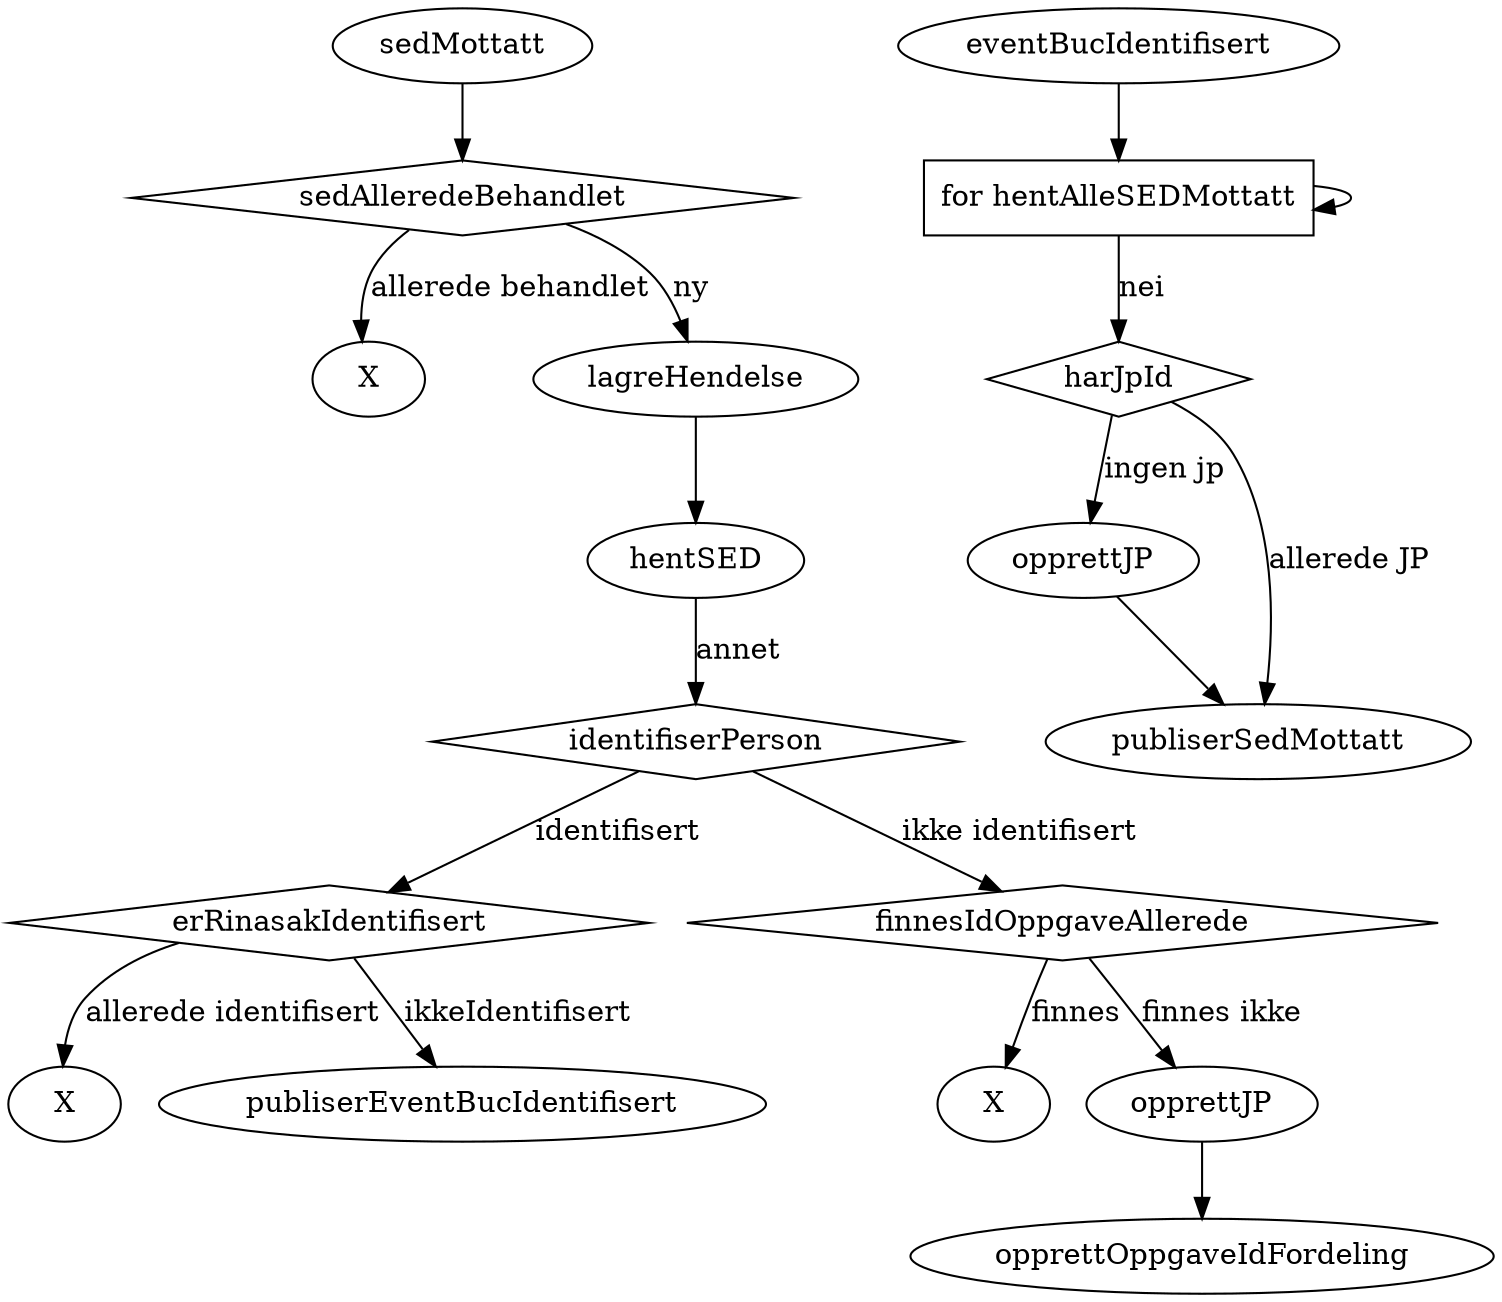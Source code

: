 digraph SEDMottak {
    X_sedAlleredeBehandlet [label="X"];
    X_lagreIdentifisertPerson [label="X"];
    X_opprettOppgaveIdentifisering [label="X"];
    sedAlleredeBehandlet [shape=diamond];
    identifiserPerson [shape=diamond];
    erRinasakIdentifisert [shape=diamond];
    finnesIdOppgaveAllerede [shape=diamond];

    sedMottatt -> sedAlleredeBehandlet;
    sedAlleredeBehandlet -> X_sedAlleredeBehandlet [label="allerede behandlet"];

    sedAlleredeBehandlet -> lagreHendelse [label="ny"];
    lagreHendelse -> hentSED;

    hentSED -> identifiserPerson [label="annet"];

    identifiserPerson -> erRinasakIdentifisert [label="identifisert"];
    erRinasakIdentifisert -> X_lagreIdentifisertPerson [label="allerede identifisert"];
    erRinasakIdentifisert -> publiserEventBucIdentifisert [label="ikkeIdentifisert"]

    identifiserPerson -> finnesIdOppgaveAllerede [label="ikke identifisert"];
    finnesIdOppgaveAllerede -> X_opprettOppgaveIdentifisering [label="finnes"]
    finnesIdOppgaveAllerede -> opprettJP [label="finnes ikke"]
    opprettJP -> opprettOppgaveIdFordeling

    subgraph BucIdentifisert {
        harJpId [shape=diamond];
        opprettJP_BucIdentifisert [label="opprettJP"];
        hentAlleSEDMottatt [shape=rectangle, label="for hentAlleSEDMottatt"];

        eventBucIdentifisert -> hentAlleSEDMottatt;
        hentAlleSEDMottatt -> hentAlleSEDMottatt;
        hentAlleSEDMottatt -> harJpId [label="nei"];
        harJpId -> publiserSedMottatt [label="allerede JP"];
        harJpId -> opprettJP_BucIdentifisert [label="ingen jp"];
        opprettJP_BucIdentifisert -> publiserSedMottatt;
    }
}
